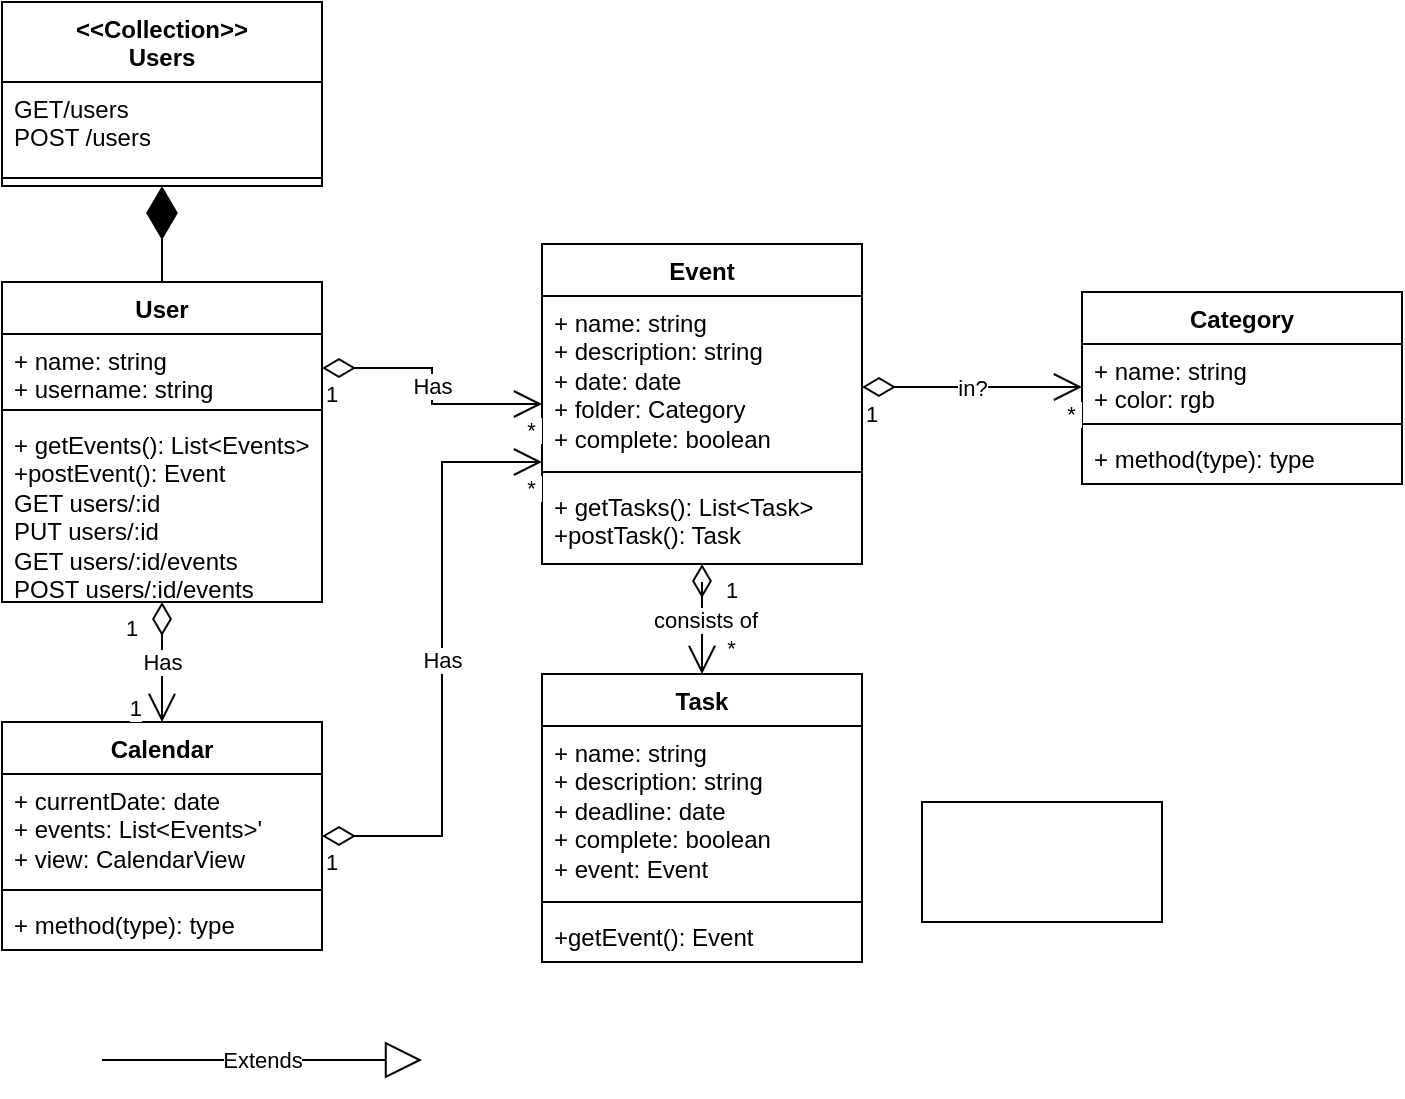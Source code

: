 <mxfile version="22.0.8" type="google">
  <diagram name="Page-1" id="ulC4H2N0AOt-7QbwB47-">
    <mxGraphModel grid="1" page="1" gridSize="10" guides="1" tooltips="1" connect="1" arrows="1" fold="1" pageScale="1" pageWidth="850" pageHeight="1100" math="0" shadow="0">
      <root>
        <mxCell id="0" />
        <mxCell id="1" parent="0" />
        <mxCell id="Becz-jUEQNLmqTy_J6FI-1" value="Event" style="swimlane;fontStyle=1;align=center;verticalAlign=top;childLayout=stackLayout;horizontal=1;startSize=26;horizontalStack=0;resizeParent=1;resizeParentMax=0;resizeLast=0;collapsible=1;marginBottom=0;whiteSpace=wrap;html=1;" vertex="1" parent="1">
          <mxGeometry x="320" y="141" width="160" height="160" as="geometry" />
        </mxCell>
        <mxCell id="Becz-jUEQNLmqTy_J6FI-2" value="+ name: string&lt;br&gt;+ description: string&lt;br&gt;+ date: date&lt;br&gt;+ folder: Category&lt;br&gt;+ complete: boolean" style="text;strokeColor=none;fillColor=none;align=left;verticalAlign=top;spacingLeft=4;spacingRight=4;overflow=hidden;rotatable=0;points=[[0,0.5],[1,0.5]];portConstraint=eastwest;whiteSpace=wrap;html=1;" vertex="1" parent="Becz-jUEQNLmqTy_J6FI-1">
          <mxGeometry y="26" width="160" height="84" as="geometry" />
        </mxCell>
        <mxCell id="Becz-jUEQNLmqTy_J6FI-3" value="" style="line;strokeWidth=1;fillColor=none;align=left;verticalAlign=middle;spacingTop=-1;spacingLeft=3;spacingRight=3;rotatable=0;labelPosition=right;points=[];portConstraint=eastwest;strokeColor=inherit;" vertex="1" parent="Becz-jUEQNLmqTy_J6FI-1">
          <mxGeometry y="110" width="160" height="8" as="geometry" />
        </mxCell>
        <mxCell id="Becz-jUEQNLmqTy_J6FI-4" value="+ getTasks(): List&amp;lt;Task&amp;gt;&lt;br&gt;+postTask(): Task" style="text;strokeColor=none;fillColor=none;align=left;verticalAlign=top;spacingLeft=4;spacingRight=4;overflow=hidden;rotatable=0;points=[[0,0.5],[1,0.5]];portConstraint=eastwest;whiteSpace=wrap;html=1;" vertex="1" parent="Becz-jUEQNLmqTy_J6FI-1">
          <mxGeometry y="118" width="160" height="42" as="geometry" />
        </mxCell>
        <mxCell id="Becz-jUEQNLmqTy_J6FI-5" value="Task" style="swimlane;fontStyle=1;align=center;verticalAlign=top;childLayout=stackLayout;horizontal=1;startSize=26;horizontalStack=0;resizeParent=1;resizeParentMax=0;resizeLast=0;collapsible=1;marginBottom=0;whiteSpace=wrap;html=1;" vertex="1" parent="1">
          <mxGeometry x="320" y="356" width="160" height="144" as="geometry" />
        </mxCell>
        <mxCell id="Becz-jUEQNLmqTy_J6FI-6" value="+ name: string&lt;br&gt;+ description: string&lt;br&gt;+ deadline: date&lt;br&gt;+ complete: boolean&lt;br&gt;+ event: Event" style="text;strokeColor=none;fillColor=none;align=left;verticalAlign=top;spacingLeft=4;spacingRight=4;overflow=hidden;rotatable=0;points=[[0,0.5],[1,0.5]];portConstraint=eastwest;whiteSpace=wrap;html=1;" vertex="1" parent="Becz-jUEQNLmqTy_J6FI-5">
          <mxGeometry y="26" width="160" height="84" as="geometry" />
        </mxCell>
        <mxCell id="Becz-jUEQNLmqTy_J6FI-7" value="" style="line;strokeWidth=1;fillColor=none;align=left;verticalAlign=middle;spacingTop=-1;spacingLeft=3;spacingRight=3;rotatable=0;labelPosition=right;points=[];portConstraint=eastwest;strokeColor=inherit;" vertex="1" parent="Becz-jUEQNLmqTy_J6FI-5">
          <mxGeometry y="110" width="160" height="8" as="geometry" />
        </mxCell>
        <mxCell id="Becz-jUEQNLmqTy_J6FI-8" value="+getEvent(): Event" style="text;strokeColor=none;fillColor=none;align=left;verticalAlign=top;spacingLeft=4;spacingRight=4;overflow=hidden;rotatable=0;points=[[0,0.5],[1,0.5]];portConstraint=eastwest;whiteSpace=wrap;html=1;" vertex="1" parent="Becz-jUEQNLmqTy_J6FI-5">
          <mxGeometry y="118" width="160" height="26" as="geometry" />
        </mxCell>
        <mxCell id="Becz-jUEQNLmqTy_J6FI-9" value="User" style="swimlane;fontStyle=1;align=center;verticalAlign=top;childLayout=stackLayout;horizontal=1;startSize=26;horizontalStack=0;resizeParent=1;resizeParentMax=0;resizeLast=0;collapsible=1;marginBottom=0;whiteSpace=wrap;html=1;" vertex="1" parent="1">
          <mxGeometry x="50" y="160" width="160" height="160" as="geometry" />
        </mxCell>
        <mxCell id="Becz-jUEQNLmqTy_J6FI-10" value="+ name: string&lt;br&gt;+ username: string" style="text;strokeColor=none;fillColor=none;align=left;verticalAlign=top;spacingLeft=4;spacingRight=4;overflow=hidden;rotatable=0;points=[[0,0.5],[1,0.5]];portConstraint=eastwest;whiteSpace=wrap;html=1;" vertex="1" parent="Becz-jUEQNLmqTy_J6FI-9">
          <mxGeometry y="26" width="160" height="34" as="geometry" />
        </mxCell>
        <mxCell id="Becz-jUEQNLmqTy_J6FI-11" value="" style="line;strokeWidth=1;fillColor=none;align=left;verticalAlign=middle;spacingTop=-1;spacingLeft=3;spacingRight=3;rotatable=0;labelPosition=right;points=[];portConstraint=eastwest;strokeColor=inherit;" vertex="1" parent="Becz-jUEQNLmqTy_J6FI-9">
          <mxGeometry y="60" width="160" height="8" as="geometry" />
        </mxCell>
        <mxCell id="Becz-jUEQNLmqTy_J6FI-12" value="+ getEvents(): List&amp;lt;Events&amp;gt;&lt;br&gt;+postEvent(): Event&lt;br&gt;GET users/:id&lt;br&gt;PUT users/:id&lt;br&gt;GET users/:id/events&lt;br&gt;POST users/:id/events" style="text;strokeColor=none;fillColor=none;align=left;verticalAlign=top;spacingLeft=4;spacingRight=4;overflow=hidden;rotatable=0;points=[[0,0.5],[1,0.5]];portConstraint=eastwest;whiteSpace=wrap;html=1;" vertex="1" parent="Becz-jUEQNLmqTy_J6FI-9">
          <mxGeometry y="68" width="160" height="92" as="geometry" />
        </mxCell>
        <mxCell id="rToxhD_HExYTO830HWS3-2" value="Category" style="swimlane;fontStyle=1;align=center;verticalAlign=top;childLayout=stackLayout;horizontal=1;startSize=26;horizontalStack=0;resizeParent=1;resizeParentMax=0;resizeLast=0;collapsible=1;marginBottom=0;whiteSpace=wrap;html=1;" vertex="1" parent="1">
          <mxGeometry x="590" y="165" width="160" height="96" as="geometry" />
        </mxCell>
        <mxCell id="rToxhD_HExYTO830HWS3-3" value="+ name: string&lt;br&gt;+ color: rgb&lt;br&gt;" style="text;strokeColor=none;fillColor=none;align=left;verticalAlign=top;spacingLeft=4;spacingRight=4;overflow=hidden;rotatable=0;points=[[0,0.5],[1,0.5]];portConstraint=eastwest;whiteSpace=wrap;html=1;" vertex="1" parent="rToxhD_HExYTO830HWS3-2">
          <mxGeometry y="26" width="160" height="36" as="geometry" />
        </mxCell>
        <mxCell id="rToxhD_HExYTO830HWS3-4" value="" style="line;strokeWidth=1;fillColor=none;align=left;verticalAlign=middle;spacingTop=-1;spacingLeft=3;spacingRight=3;rotatable=0;labelPosition=right;points=[];portConstraint=eastwest;strokeColor=inherit;" vertex="1" parent="rToxhD_HExYTO830HWS3-2">
          <mxGeometry y="62" width="160" height="8" as="geometry" />
        </mxCell>
        <mxCell id="rToxhD_HExYTO830HWS3-5" value="+ method(type): type" style="text;strokeColor=none;fillColor=none;align=left;verticalAlign=top;spacingLeft=4;spacingRight=4;overflow=hidden;rotatable=0;points=[[0,0.5],[1,0.5]];portConstraint=eastwest;whiteSpace=wrap;html=1;" vertex="1" parent="rToxhD_HExYTO830HWS3-2">
          <mxGeometry y="70" width="160" height="26" as="geometry" />
        </mxCell>
        <mxCell id="GgrCRRRlnabtEuv6MXwi-1" value="" style="rounded=0;whiteSpace=wrap;html=1;" vertex="1" parent="1">
          <mxGeometry x="510" y="420" width="120" height="60" as="geometry" />
        </mxCell>
        <mxCell id="GgrCRRRlnabtEuv6MXwi-2" value="&amp;lt;&amp;lt;Collection&amp;gt;&amp;gt;&lt;br&gt;Users" style="swimlane;fontStyle=1;align=center;verticalAlign=top;childLayout=stackLayout;horizontal=1;startSize=40;horizontalStack=0;resizeParent=1;resizeParentMax=0;resizeLast=0;collapsible=1;marginBottom=0;whiteSpace=wrap;html=1;" vertex="1" parent="1">
          <mxGeometry x="50" y="20" width="160" height="92" as="geometry" />
        </mxCell>
        <mxCell id="GgrCRRRlnabtEuv6MXwi-3" value="GET/users&lt;br&gt;POST /users" style="text;strokeColor=none;fillColor=none;align=left;verticalAlign=top;spacingLeft=4;spacingRight=4;overflow=hidden;rotatable=0;points=[[0,0.5],[1,0.5]];portConstraint=eastwest;whiteSpace=wrap;html=1;" vertex="1" parent="GgrCRRRlnabtEuv6MXwi-2">
          <mxGeometry y="40" width="160" height="44" as="geometry" />
        </mxCell>
        <mxCell id="GgrCRRRlnabtEuv6MXwi-4" value="" style="line;strokeWidth=1;fillColor=none;align=left;verticalAlign=middle;spacingTop=-1;spacingLeft=3;spacingRight=3;rotatable=0;labelPosition=right;points=[];portConstraint=eastwest;strokeColor=inherit;" vertex="1" parent="GgrCRRRlnabtEuv6MXwi-2">
          <mxGeometry y="84" width="160" height="8" as="geometry" />
        </mxCell>
        <mxCell id="notD_n0gNsySsv1iqwvU-1" value="Calendar" style="swimlane;fontStyle=1;align=center;verticalAlign=top;childLayout=stackLayout;horizontal=1;startSize=26;horizontalStack=0;resizeParent=1;resizeParentMax=0;resizeLast=0;collapsible=1;marginBottom=0;whiteSpace=wrap;html=1;" vertex="1" parent="1">
          <mxGeometry x="50" y="380" width="160" height="114" as="geometry" />
        </mxCell>
        <mxCell id="notD_n0gNsySsv1iqwvU-2" value="+ currentDate: date&lt;br&gt;+ events: List&amp;lt;Events&amp;gt;&#39;&lt;br&gt;+ view: CalendarView" style="text;strokeColor=none;fillColor=none;align=left;verticalAlign=top;spacingLeft=4;spacingRight=4;overflow=hidden;rotatable=0;points=[[0,0.5],[1,0.5]];portConstraint=eastwest;whiteSpace=wrap;html=1;" vertex="1" parent="notD_n0gNsySsv1iqwvU-1">
          <mxGeometry y="26" width="160" height="54" as="geometry" />
        </mxCell>
        <mxCell id="notD_n0gNsySsv1iqwvU-3" value="" style="line;strokeWidth=1;fillColor=none;align=left;verticalAlign=middle;spacingTop=-1;spacingLeft=3;spacingRight=3;rotatable=0;labelPosition=right;points=[];portConstraint=eastwest;strokeColor=inherit;" vertex="1" parent="notD_n0gNsySsv1iqwvU-1">
          <mxGeometry y="80" width="160" height="8" as="geometry" />
        </mxCell>
        <mxCell id="notD_n0gNsySsv1iqwvU-4" value="+ method(type): type" style="text;strokeColor=none;fillColor=none;align=left;verticalAlign=top;spacingLeft=4;spacingRight=4;overflow=hidden;rotatable=0;points=[[0,0.5],[1,0.5]];portConstraint=eastwest;whiteSpace=wrap;html=1;" vertex="1" parent="notD_n0gNsySsv1iqwvU-1">
          <mxGeometry y="88" width="160" height="26" as="geometry" />
        </mxCell>
        <mxCell id="Becz-jUEQNLmqTy_J6FI-13" value="Has" style="endArrow=open;html=1;endSize=12;startArrow=diamondThin;startSize=14;startFill=0;edgeStyle=orthogonalEdgeStyle;rounded=0;exitX=1;exitY=0.5;exitDx=0;exitDy=0;" edge="1" parent="1" source="Becz-jUEQNLmqTy_J6FI-10" target="Becz-jUEQNLmqTy_J6FI-1">
          <mxGeometry relative="1" as="geometry">
            <mxPoint x="210" y="170" as="sourcePoint" />
            <mxPoint x="350" y="170" as="targetPoint" />
          </mxGeometry>
        </mxCell>
        <mxCell id="Becz-jUEQNLmqTy_J6FI-14" value="1" style="edgeLabel;resizable=0;html=1;align=left;verticalAlign=top;" connectable="0" vertex="1" parent="Becz-jUEQNLmqTy_J6FI-13">
          <mxGeometry x="-1" relative="1" as="geometry" />
        </mxCell>
        <mxCell id="Becz-jUEQNLmqTy_J6FI-15" value="*&amp;nbsp;" style="edgeLabel;resizable=0;html=1;align=right;verticalAlign=top;" connectable="0" vertex="1" parent="Becz-jUEQNLmqTy_J6FI-13">
          <mxGeometry x="1" relative="1" as="geometry" />
        </mxCell>
        <mxCell id="GgrCRRRlnabtEuv6MXwi-8" value="" style="endArrow=diamondThin;endFill=1;endSize=24;html=1;rounded=0;" edge="1" parent="1" source="Becz-jUEQNLmqTy_J6FI-9" target="GgrCRRRlnabtEuv6MXwi-2">
          <mxGeometry width="160" relative="1" as="geometry">
            <mxPoint x="180" y="170" as="sourcePoint" />
            <mxPoint x="120" y="100" as="targetPoint" />
          </mxGeometry>
        </mxCell>
        <mxCell id="Becz-jUEQNLmqTy_J6FI-16" value="Extends" style="endArrow=block;endSize=16;endFill=0;html=1;rounded=0;" edge="1" parent="1">
          <mxGeometry width="160" relative="1" as="geometry">
            <mxPoint x="100" y="549" as="sourcePoint" />
            <mxPoint x="260" y="549" as="targetPoint" />
          </mxGeometry>
        </mxCell>
        <mxCell id="Becz-jUEQNLmqTy_J6FI-17" value="Has" style="endArrow=open;html=1;endSize=12;startArrow=diamondThin;startSize=14;startFill=0;edgeStyle=orthogonalEdgeStyle;rounded=0;" edge="1" parent="1" source="Becz-jUEQNLmqTy_J6FI-9" target="notD_n0gNsySsv1iqwvU-1">
          <mxGeometry relative="1" as="geometry">
            <mxPoint x="200" y="340" as="sourcePoint" />
            <mxPoint x="310" y="340" as="targetPoint" />
          </mxGeometry>
        </mxCell>
        <mxCell id="Becz-jUEQNLmqTy_J6FI-18" value="1" style="edgeLabel;resizable=0;html=1;align=left;verticalAlign=top;" connectable="0" vertex="1" parent="Becz-jUEQNLmqTy_J6FI-17">
          <mxGeometry x="-1" relative="1" as="geometry">
            <mxPoint x="-20" as="offset" />
          </mxGeometry>
        </mxCell>
        <mxCell id="Becz-jUEQNLmqTy_J6FI-19" value="1" style="edgeLabel;resizable=0;html=1;align=right;verticalAlign=top;" connectable="0" vertex="1" parent="Becz-jUEQNLmqTy_J6FI-17">
          <mxGeometry x="1" relative="1" as="geometry">
            <mxPoint x="-10" y="-20" as="offset" />
          </mxGeometry>
        </mxCell>
        <mxCell id="GgrCRRRlnabtEuv6MXwi-9" value="&amp;nbsp;consists of" style="endArrow=open;html=1;endSize=12;startArrow=diamondThin;startSize=14;startFill=0;edgeStyle=orthogonalEdgeStyle;rounded=0;" edge="1" parent="1" source="Becz-jUEQNLmqTy_J6FI-1" target="Becz-jUEQNLmqTy_J6FI-5">
          <mxGeometry relative="1" as="geometry">
            <mxPoint x="400" y="320" as="sourcePoint" />
            <mxPoint x="510" y="320" as="targetPoint" />
            <Array as="points">
              <mxPoint x="400" y="310" />
              <mxPoint x="400" y="310" />
            </Array>
          </mxGeometry>
        </mxCell>
        <mxCell id="GgrCRRRlnabtEuv6MXwi-10" value="1" style="edgeLabel;resizable=0;html=1;align=left;verticalAlign=top;" connectable="0" vertex="1" parent="GgrCRRRlnabtEuv6MXwi-9">
          <mxGeometry x="-1" relative="1" as="geometry">
            <mxPoint x="10" as="offset" />
          </mxGeometry>
        </mxCell>
        <mxCell id="GgrCRRRlnabtEuv6MXwi-11" value="*&amp;nbsp;" style="edgeLabel;resizable=0;html=1;align=right;verticalAlign=top;" connectable="0" vertex="1" parent="GgrCRRRlnabtEuv6MXwi-9">
          <mxGeometry x="1" relative="1" as="geometry">
            <mxPoint x="20" y="-26" as="offset" />
          </mxGeometry>
        </mxCell>
        <mxCell id="Becz-jUEQNLmqTy_J6FI-20" value="Has" style="endArrow=open;html=1;endSize=12;startArrow=diamondThin;startSize=14;startFill=0;edgeStyle=orthogonalEdgeStyle;rounded=0;" edge="1" parent="1" source="notD_n0gNsySsv1iqwvU-1" target="Becz-jUEQNLmqTy_J6FI-1">
          <mxGeometry relative="1" as="geometry">
            <mxPoint x="220" y="310" as="sourcePoint" />
            <mxPoint x="330" y="310" as="targetPoint" />
            <Array as="points">
              <mxPoint x="270" y="437" />
              <mxPoint x="270" y="250" />
            </Array>
          </mxGeometry>
        </mxCell>
        <mxCell id="Becz-jUEQNLmqTy_J6FI-21" value="1" style="edgeLabel;resizable=0;html=1;align=left;verticalAlign=top;" connectable="0" vertex="1" parent="Becz-jUEQNLmqTy_J6FI-20">
          <mxGeometry x="-1" relative="1" as="geometry" />
        </mxCell>
        <mxCell id="Becz-jUEQNLmqTy_J6FI-22" value="*&amp;nbsp;" style="edgeLabel;resizable=0;html=1;align=right;verticalAlign=top;" connectable="0" vertex="1" parent="Becz-jUEQNLmqTy_J6FI-20">
          <mxGeometry x="1" relative="1" as="geometry" />
        </mxCell>
        <mxCell id="notD_n0gNsySsv1iqwvU-5" value="in?" style="endArrow=open;html=1;endSize=12;startArrow=diamondThin;startSize=14;startFill=0;edgeStyle=orthogonalEdgeStyle;rounded=0;exitX=1;exitY=0.5;exitDx=0;exitDy=0;" edge="1" parent="1">
          <mxGeometry relative="1" as="geometry">
            <mxPoint x="480" y="212.5" as="sourcePoint" />
            <mxPoint x="590" y="212.5" as="targetPoint" />
          </mxGeometry>
        </mxCell>
        <mxCell id="notD_n0gNsySsv1iqwvU-6" value="1" style="edgeLabel;resizable=0;html=1;align=left;verticalAlign=top;" connectable="0" vertex="1" parent="notD_n0gNsySsv1iqwvU-5">
          <mxGeometry x="-1" relative="1" as="geometry" />
        </mxCell>
        <mxCell id="notD_n0gNsySsv1iqwvU-7" value="*&amp;nbsp;" style="edgeLabel;resizable=0;html=1;align=right;verticalAlign=top;" connectable="0" vertex="1" parent="notD_n0gNsySsv1iqwvU-5">
          <mxGeometry x="1" relative="1" as="geometry" />
        </mxCell>
      </root>
    </mxGraphModel>
  </diagram>
</mxfile>
